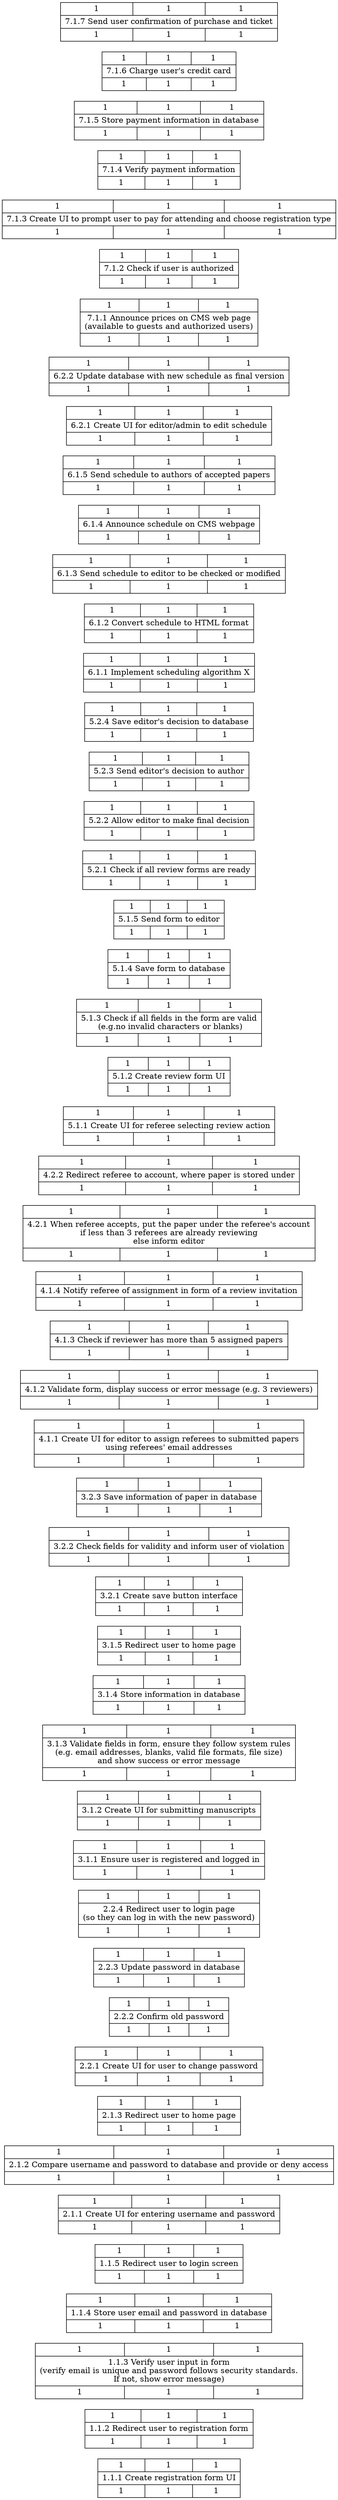digraph {
    rankdir=LR;
    node [ shape=record ]
    111 [label="{1|1|1}|1.1.1 Create registration form UI|{1|1|1}"]
    112 [label="{1|1|1}|1.1.2 Redirect user to registration form|{1|1|1}"]
    113 [label="{1|1|1}|1.1.3 Verify user input in form\n(verify email is unique and password follows security standards.\nIf not, show error message)|{1|1|1}"]
    114 [label="{1|1|1}|1.1.4 Store user email and password in database|{1|1|1}"]
    115 [label="{1|1|1}|1.1.5 Redirect user to login screen|{1|1|1}"]

    211 [label="{1|1|1}|2.1.1 Create UI for entering username and password|{1|1|1}"]
    212 [label="{1|1|1}|2.1.2 Compare username and password to database and provide or deny access|{1|1|1}"]
    213 [label="{1|1|1}|2.1.3 Redirect user to home page|{1|1|1}"]

    221 [label="{1|1|1}|2.2.1 Create UI for user to change password|{1|1|1}"]
    222 [label="{1|1|1}|2.2.2 Confirm old password|{1|1|1}"]
    223 [label="{1|1|1}|2.2.3 Update password in database|{1|1|1}"]
    224 [label="{1|1|1}|2.2.4 Redirect user to login page\n(so they can log in with the new password)|{1|1|1}"]

    311 [label="{1|1|1}|3.1.1 Ensure user is registered and logged in|{1|1|1}"]
    312 [label="{1|1|1}|3.1.2 Create UI for submitting manuscripts|{1|1|1}"]
    313 [label="{1|1|1}|3.1.3 Validate fields in form, ensure they follow system rules\n(e.g. email addresses, blanks, valid file formats, file size)\nand show success or error message|{1|1|1}"]
    314 [label="{1|1|1}|3.1.4 Store information in database|{1|1|1}"]
    315 [label="{1|1|1}|3.1.5 Redirect user to home page|{1|1|1}"]

    321 [label="{1|1|1}|3.2.1 Create save button interface|{1|1|1}"]
    322 [label="{1|1|1}|3.2.2 Check fields for validity and inform user of violation|{1|1|1}"]
    323 [label="{1|1|1}|3.2.3 Save information of paper in database|{1|1|1}"]


    411 [label="{1|1|1}|4.1.1 Create UI for editor to assign referees to submitted papers\nusing referees' email addresses|{1|1|1}"]
    412 [label="{1|1|1}|4.1.2 Validate form, display success or error message (e.g. 3 reviewers)|{1|1|1}"]
    413 [label="{1|1|1}|4.1.3 Check if reviewer has more than 5 assigned papers|{1|1|1}"]
    414 [label="{1|1|1}|4.1.4 Notify referee of assignment in form of a review invitation|{1|1|1}"]

    
    421 [label="{1|1|1}|4.2.1 When referee accepts, put the paper under the referee's account\nif less than 3 referees are already reviewing\nelse inform editor|{1|1|1}"]
    422 [label="{1|1|1}|4.2.2 Redirect referee to account, where paper is stored under|{1|1|1}"]

    511 [label="{1|1|1}|5.1.1 Create UI for referee selecting review action|{1|1|1}"]
    512 [label="{1|1|1}|5.1.2 Create review form UI|{1|1|1}"]
    513 [label="{1|1|1}|5.1.3 Check if all fields in the form are valid\n (e.g.no invalid characters or blanks)|{1|1|1}"]
    514 [label="{1|1|1}|5.1.4 Save form to database|{1|1|1}"]
    515 [label="{1|1|1}|5.1.5 Send form to editor|{1|1|1}"]

    521 [label="{1|1|1}|5.2.1 Check if all review forms are ready|{1|1|1}"]
    522 [label="{1|1|1}|5.2.2 Allow editor to make final decision|{1|1|1}"]
    523 [label="{1|1|1}|5.2.3 Send editor's decision to author|{1|1|1}"]
    524 [label="{1|1|1}|5.2.4 Save editor's decision to database|{1|1|1}"]

    611 [label="{1|1|1}|6.1.1 Implement scheduling algorithm X|{1|1|1}"]
    612 [label="{1|1|1}|6.1.2 Convert schedule to HTML format|{1|1|1}"]
    613 [label="{1|1|1}|6.1.3 Send schedule to editor to be checked or modified|{1|1|1}"]
    614 [label="{1|1|1}|6.1.4 Announce schedule on CMS webpage|{1|1|1}"]
    615 [label="{1|1|1}|6.1.5 Send schedule to authors of accepted papers|{1|1|1}"]

    621 [label="{1|1|1}|6.2.1 Create UI for editor/admin to edit schedule|{1|1|1}"]
    622 [label="{1|1|1}|6.2.2 Update database with new schedule as final version|{1|1|1}"]

    711 [label="{1|1|1}|7.1.1 Announce prices on CMS web page\n(available to guests and authorized users)|{1|1|1}"]
    712 [label="{1|1|1}|7.1.2 Check if user is authorized|{1|1|1}"]
    713 [label="{1|1|1}|7.1.3 Create UI to prompt user to pay for attending and choose registration type|{1|1|1}"]
    714 [label="{1|1|1}|7.1.4 Verify payment information|{1|1|1}"]
    715 [label="{1|1|1}|7.1.5 Store payment information in database|{1|1|1}"]
    716 [label="{1|1|1}|7.1.6 Charge user's credit card|{1|1|1}"]
    717 [label="{1|1|1}|7.1.7 Send user confirmation of purchase and ticket|{1|1|1}"]
}
